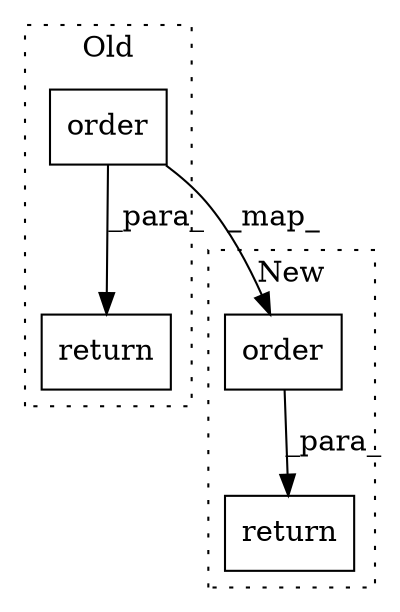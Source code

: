 digraph G {
subgraph cluster0 {
1 [label="order" a="32" s="18456,18485" l="6,1" shape="box"];
3 [label="return" a="41" s="18422" l="7" shape="box"];
label = "Old";
style="dotted";
}
subgraph cluster1 {
2 [label="order" a="32" s="18452,18481" l="6,1" shape="box"];
4 [label="return" a="41" s="18507" l="7" shape="box"];
label = "New";
style="dotted";
}
1 -> 3 [label="_para_"];
1 -> 2 [label="_map_"];
2 -> 4 [label="_para_"];
}